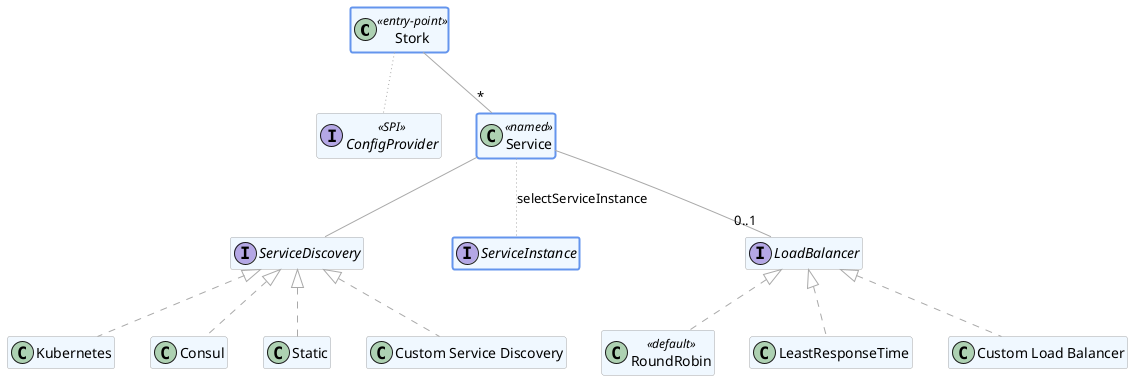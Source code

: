 @startuml
skinparam class {
    BackgroundColor AliceBlue
    ArrowColor DarkGrey
    BorderColor DarkGrey
}
hide members
class Stork <<entry-point>> #line.bold;line:CornflowerBlue
interface ServiceDiscovery
interface ServiceInstance #line.bold;line:CornflowerBlue
interface LoadBalancer
interface ConfigProvider <<SPI>>
class Service <<named>> #line.bold;line:CornflowerBlue

Stork --[dotted] ConfigProvider
Stork -- "*" Service
Service -- ServiceDiscovery
Service -- "0..1" LoadBalancer

Service --[dotted] ServiceInstance: selectServiceInstance

class Kubernetes implements ServiceDiscovery
class Consul implements ServiceDiscovery
class Static implements ServiceDiscovery
class "Custom Service Discovery" implements ServiceDiscovery

class RoundRobin<<default>> implements LoadBalancer
class LeastResponseTime implements LoadBalancer
class "Custom Load Balancer" implements LoadBalancer

@enduml